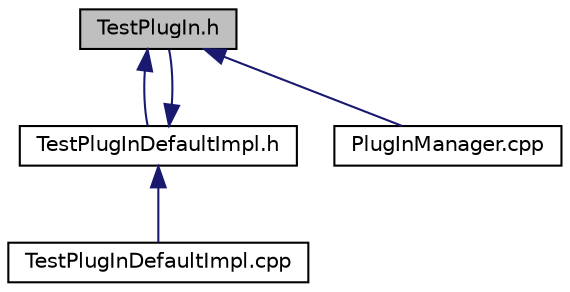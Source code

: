 digraph "TestPlugIn.h"
{
  edge [fontname="Helvetica",fontsize="10",labelfontname="Helvetica",labelfontsize="10"];
  node [fontname="Helvetica",fontsize="10",shape=record];
  Node9 [label="TestPlugIn.h",height=0.2,width=0.4,color="black", fillcolor="grey75", style="filled", fontcolor="black"];
  Node9 -> Node10 [dir="back",color="midnightblue",fontsize="10",style="solid",fontname="Helvetica"];
  Node10 [label="TestPlugInDefaultImpl.h",height=0.2,width=0.4,color="black", fillcolor="white", style="filled",URL="$_test_plug_in_default_impl_8h.html"];
  Node10 -> Node9 [dir="back",color="midnightblue",fontsize="10",style="solid",fontname="Helvetica"];
  Node10 -> Node11 [dir="back",color="midnightblue",fontsize="10",style="solid",fontname="Helvetica"];
  Node11 [label="TestPlugInDefaultImpl.cpp",height=0.2,width=0.4,color="black", fillcolor="white", style="filled",URL="$_test_plug_in_default_impl_8cpp.html"];
  Node9 -> Node12 [dir="back",color="midnightblue",fontsize="10",style="solid",fontname="Helvetica"];
  Node12 [label="PlugInManager.cpp",height=0.2,width=0.4,color="black", fillcolor="white", style="filled",URL="$_plug_in_manager_8cpp.html"];
}
